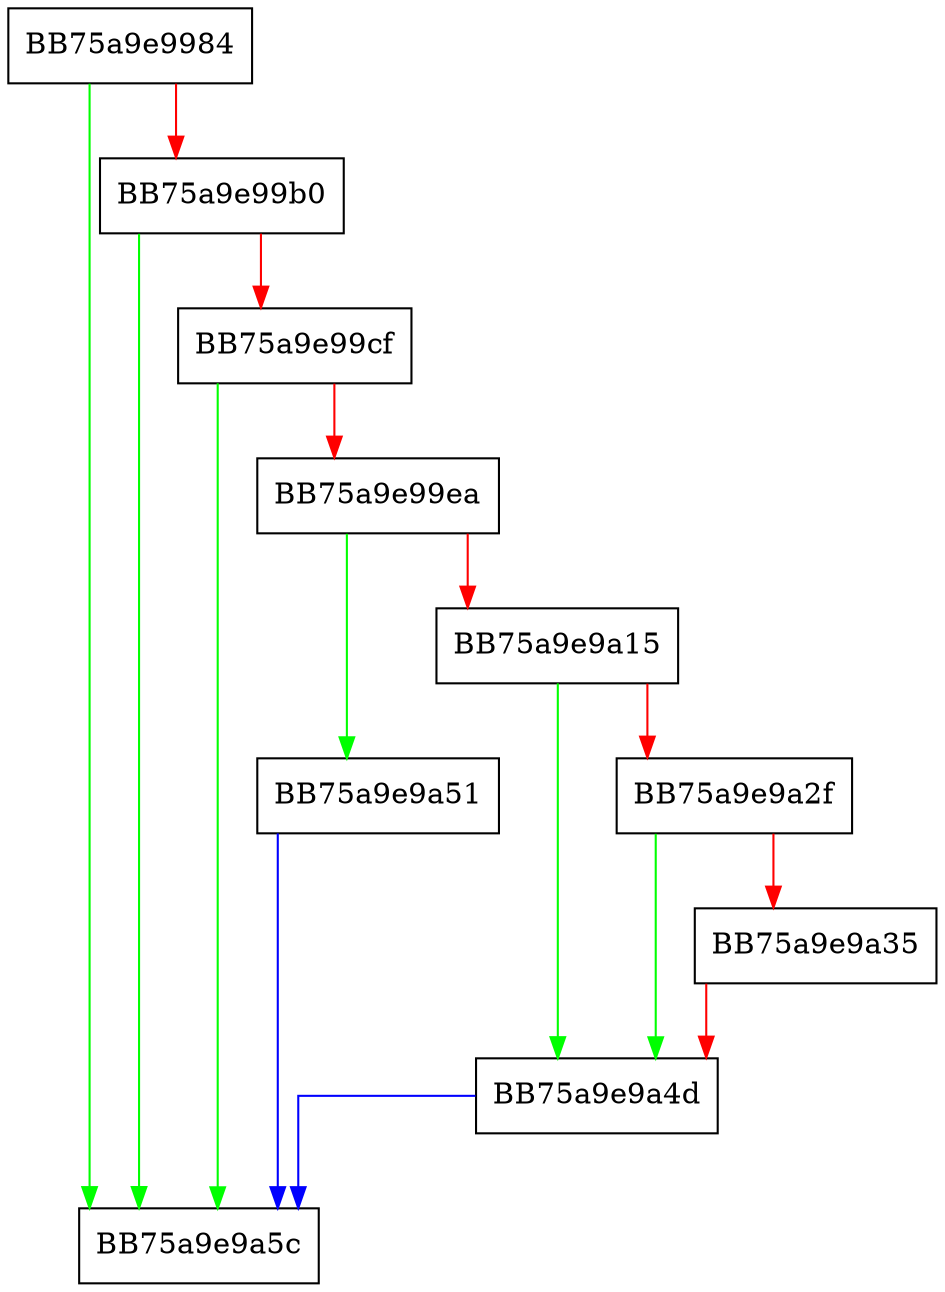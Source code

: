 digraph Initialize {
  node [shape="box"];
  graph [splines=ortho];
  BB75a9e9984 -> BB75a9e9a5c [color="green"];
  BB75a9e9984 -> BB75a9e99b0 [color="red"];
  BB75a9e99b0 -> BB75a9e9a5c [color="green"];
  BB75a9e99b0 -> BB75a9e99cf [color="red"];
  BB75a9e99cf -> BB75a9e9a5c [color="green"];
  BB75a9e99cf -> BB75a9e99ea [color="red"];
  BB75a9e99ea -> BB75a9e9a51 [color="green"];
  BB75a9e99ea -> BB75a9e9a15 [color="red"];
  BB75a9e9a15 -> BB75a9e9a4d [color="green"];
  BB75a9e9a15 -> BB75a9e9a2f [color="red"];
  BB75a9e9a2f -> BB75a9e9a4d [color="green"];
  BB75a9e9a2f -> BB75a9e9a35 [color="red"];
  BB75a9e9a35 -> BB75a9e9a4d [color="red"];
  BB75a9e9a4d -> BB75a9e9a5c [color="blue"];
  BB75a9e9a51 -> BB75a9e9a5c [color="blue"];
}